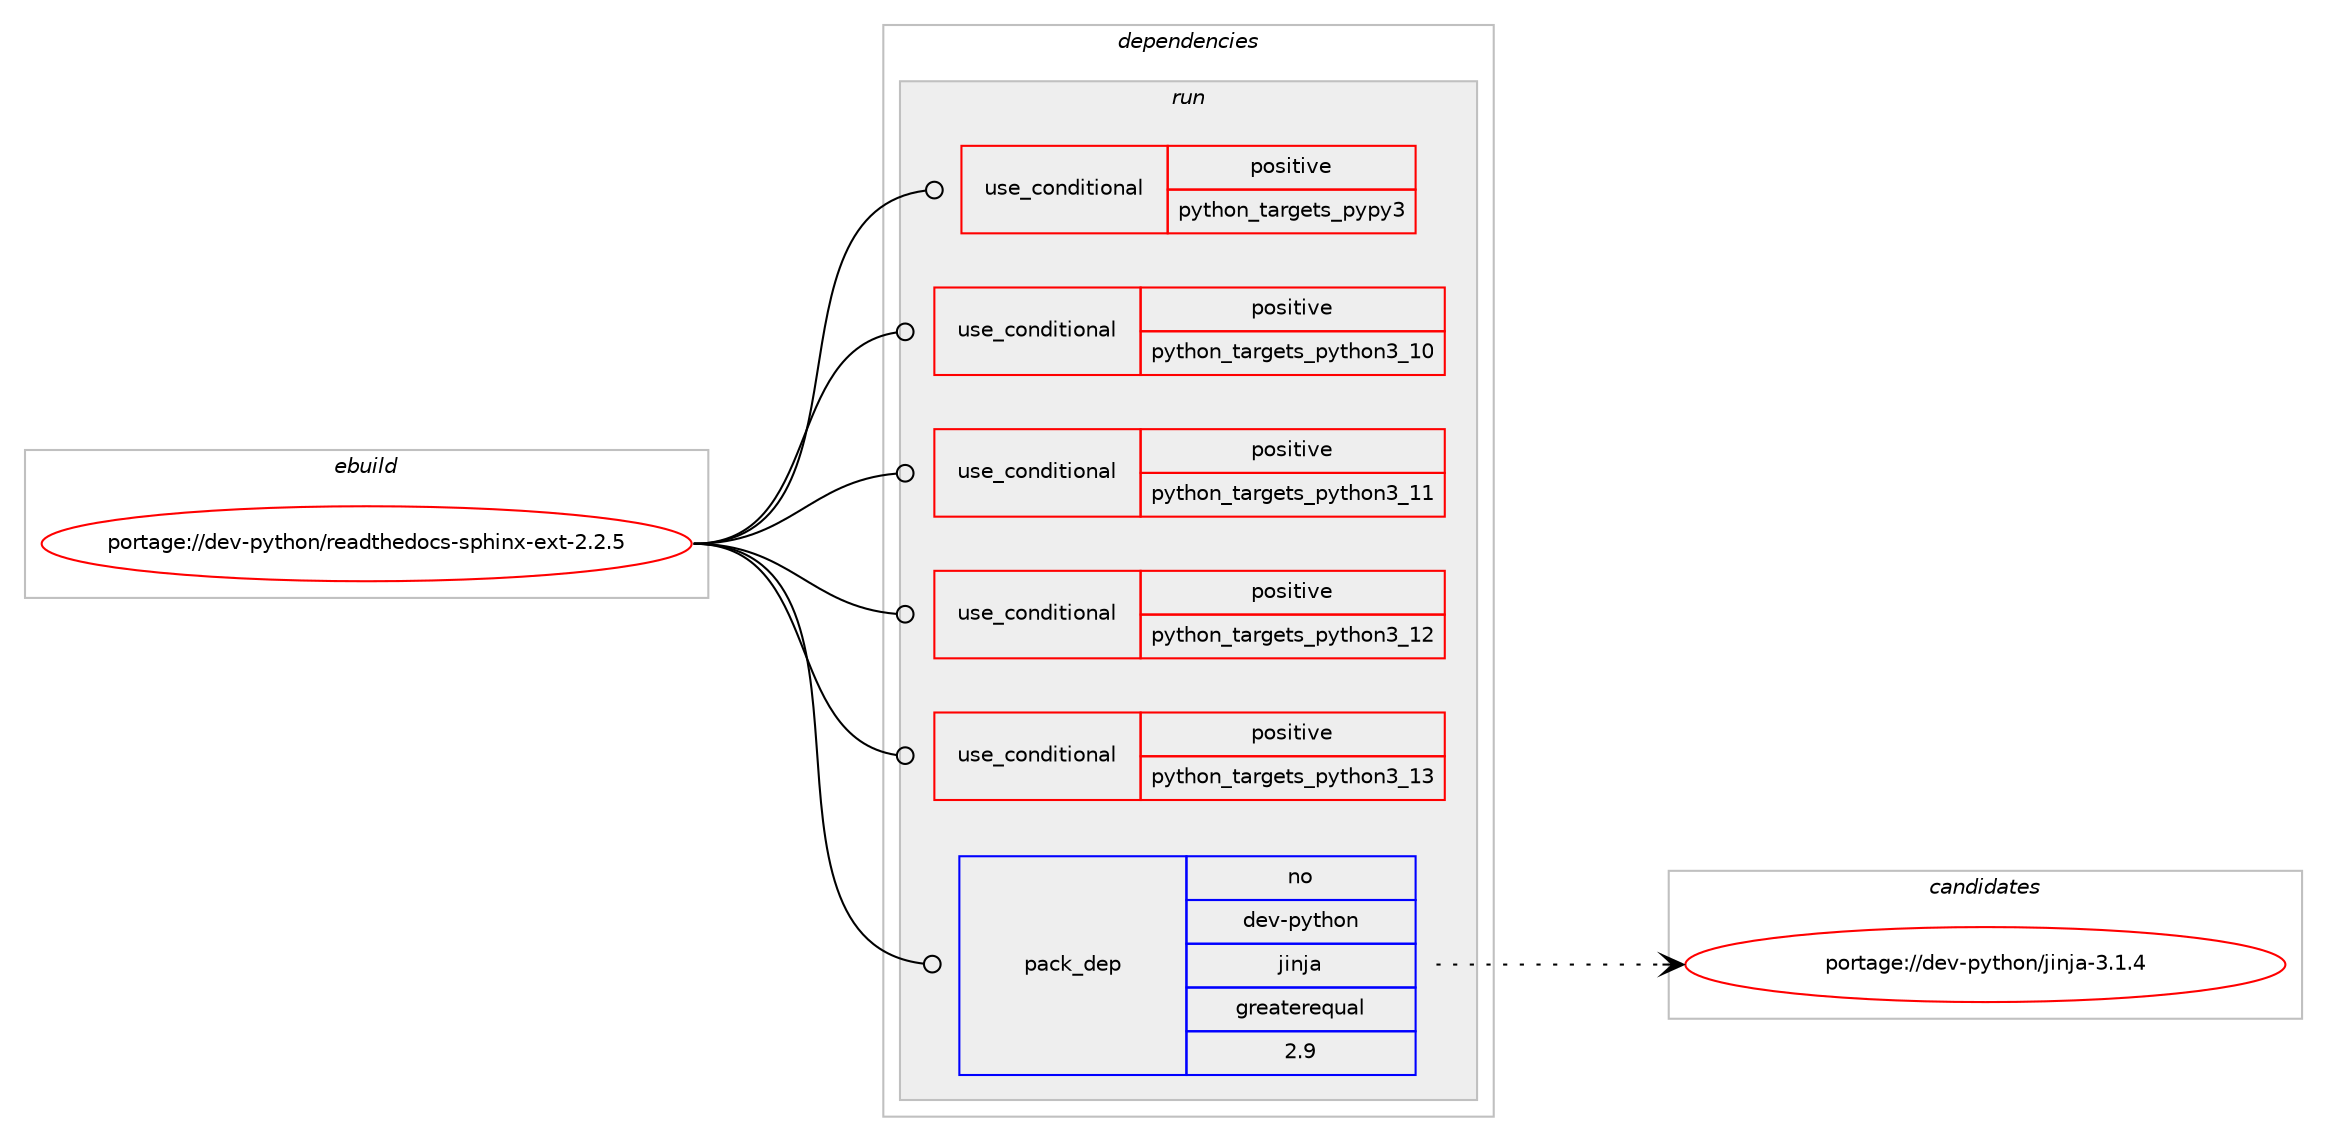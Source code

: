 digraph prolog {

# *************
# Graph options
# *************

newrank=true;
concentrate=true;
compound=true;
graph [rankdir=LR,fontname=Helvetica,fontsize=10,ranksep=1.5];#, ranksep=2.5, nodesep=0.2];
edge  [arrowhead=vee];
node  [fontname=Helvetica,fontsize=10];

# **********
# The ebuild
# **********

subgraph cluster_leftcol {
color=gray;
rank=same;
label=<<i>ebuild</i>>;
id [label="portage://dev-python/readthedocs-sphinx-ext-2.2.5", color=red, width=4, href="../dev-python/readthedocs-sphinx-ext-2.2.5.svg"];
}

# ****************
# The dependencies
# ****************

subgraph cluster_midcol {
color=gray;
label=<<i>dependencies</i>>;
subgraph cluster_compile {
fillcolor="#eeeeee";
style=filled;
label=<<i>compile</i>>;
}
subgraph cluster_compileandrun {
fillcolor="#eeeeee";
style=filled;
label=<<i>compile and run</i>>;
}
subgraph cluster_run {
fillcolor="#eeeeee";
style=filled;
label=<<i>run</i>>;
subgraph cond37566 {
dependency81083 [label=<<TABLE BORDER="0" CELLBORDER="1" CELLSPACING="0" CELLPADDING="4"><TR><TD ROWSPAN="3" CELLPADDING="10">use_conditional</TD></TR><TR><TD>positive</TD></TR><TR><TD>python_targets_pypy3</TD></TR></TABLE>>, shape=none, color=red];
# *** BEGIN UNKNOWN DEPENDENCY TYPE (TODO) ***
# dependency81083 -> package_dependency(portage://dev-python/readthedocs-sphinx-ext-2.2.5,run,no,dev-python,pypy3,none,[,,],any_same_slot,[])
# *** END UNKNOWN DEPENDENCY TYPE (TODO) ***

}
id:e -> dependency81083:w [weight=20,style="solid",arrowhead="odot"];
subgraph cond37567 {
dependency81084 [label=<<TABLE BORDER="0" CELLBORDER="1" CELLSPACING="0" CELLPADDING="4"><TR><TD ROWSPAN="3" CELLPADDING="10">use_conditional</TD></TR><TR><TD>positive</TD></TR><TR><TD>python_targets_python3_10</TD></TR></TABLE>>, shape=none, color=red];
# *** BEGIN UNKNOWN DEPENDENCY TYPE (TODO) ***
# dependency81084 -> package_dependency(portage://dev-python/readthedocs-sphinx-ext-2.2.5,run,no,dev-lang,python,none,[,,],[slot(3.10)],[])
# *** END UNKNOWN DEPENDENCY TYPE (TODO) ***

}
id:e -> dependency81084:w [weight=20,style="solid",arrowhead="odot"];
subgraph cond37568 {
dependency81085 [label=<<TABLE BORDER="0" CELLBORDER="1" CELLSPACING="0" CELLPADDING="4"><TR><TD ROWSPAN="3" CELLPADDING="10">use_conditional</TD></TR><TR><TD>positive</TD></TR><TR><TD>python_targets_python3_11</TD></TR></TABLE>>, shape=none, color=red];
# *** BEGIN UNKNOWN DEPENDENCY TYPE (TODO) ***
# dependency81085 -> package_dependency(portage://dev-python/readthedocs-sphinx-ext-2.2.5,run,no,dev-lang,python,none,[,,],[slot(3.11)],[])
# *** END UNKNOWN DEPENDENCY TYPE (TODO) ***

}
id:e -> dependency81085:w [weight=20,style="solid",arrowhead="odot"];
subgraph cond37569 {
dependency81086 [label=<<TABLE BORDER="0" CELLBORDER="1" CELLSPACING="0" CELLPADDING="4"><TR><TD ROWSPAN="3" CELLPADDING="10">use_conditional</TD></TR><TR><TD>positive</TD></TR><TR><TD>python_targets_python3_12</TD></TR></TABLE>>, shape=none, color=red];
# *** BEGIN UNKNOWN DEPENDENCY TYPE (TODO) ***
# dependency81086 -> package_dependency(portage://dev-python/readthedocs-sphinx-ext-2.2.5,run,no,dev-lang,python,none,[,,],[slot(3.12)],[])
# *** END UNKNOWN DEPENDENCY TYPE (TODO) ***

}
id:e -> dependency81086:w [weight=20,style="solid",arrowhead="odot"];
subgraph cond37570 {
dependency81087 [label=<<TABLE BORDER="0" CELLBORDER="1" CELLSPACING="0" CELLPADDING="4"><TR><TD ROWSPAN="3" CELLPADDING="10">use_conditional</TD></TR><TR><TD>positive</TD></TR><TR><TD>python_targets_python3_13</TD></TR></TABLE>>, shape=none, color=red];
# *** BEGIN UNKNOWN DEPENDENCY TYPE (TODO) ***
# dependency81087 -> package_dependency(portage://dev-python/readthedocs-sphinx-ext-2.2.5,run,no,dev-lang,python,none,[,,],[slot(3.13)],[])
# *** END UNKNOWN DEPENDENCY TYPE (TODO) ***

}
id:e -> dependency81087:w [weight=20,style="solid",arrowhead="odot"];
subgraph pack42279 {
dependency81088 [label=<<TABLE BORDER="0" CELLBORDER="1" CELLSPACING="0" CELLPADDING="4" WIDTH="220"><TR><TD ROWSPAN="6" CELLPADDING="30">pack_dep</TD></TR><TR><TD WIDTH="110">no</TD></TR><TR><TD>dev-python</TD></TR><TR><TD>jinja</TD></TR><TR><TD>greaterequal</TD></TR><TR><TD>2.9</TD></TR></TABLE>>, shape=none, color=blue];
}
id:e -> dependency81088:w [weight=20,style="solid",arrowhead="odot"];
# *** BEGIN UNKNOWN DEPENDENCY TYPE (TODO) ***
# id -> package_dependency(portage://dev-python/readthedocs-sphinx-ext-2.2.5,run,no,dev-python,requests,none,[,,],[],[use(optenable(python_targets_pypy3),negative),use(optenable(python_targets_python3_10),negative),use(optenable(python_targets_python3_11),negative),use(optenable(python_targets_python3_12),negative),use(optenable(python_targets_python3_13),negative)])
# *** END UNKNOWN DEPENDENCY TYPE (TODO) ***

# *** BEGIN UNKNOWN DEPENDENCY TYPE (TODO) ***
# id -> package_dependency(portage://dev-python/readthedocs-sphinx-ext-2.2.5,run,no,dev-python,sphinx,none,[,,],[],[use(optenable(python_targets_pypy3),negative),use(optenable(python_targets_python3_10),negative),use(optenable(python_targets_python3_11),negative),use(optenable(python_targets_python3_12),negative),use(optenable(python_targets_python3_13),negative)])
# *** END UNKNOWN DEPENDENCY TYPE (TODO) ***

}
}

# **************
# The candidates
# **************

subgraph cluster_choices {
rank=same;
color=gray;
label=<<i>candidates</i>>;

subgraph choice42279 {
color=black;
nodesep=1;
choice100101118451121211161041111104710610511010697455146494652 [label="portage://dev-python/jinja-3.1.4", color=red, width=4,href="../dev-python/jinja-3.1.4.svg"];
dependency81088:e -> choice100101118451121211161041111104710610511010697455146494652:w [style=dotted,weight="100"];
}
}

}
